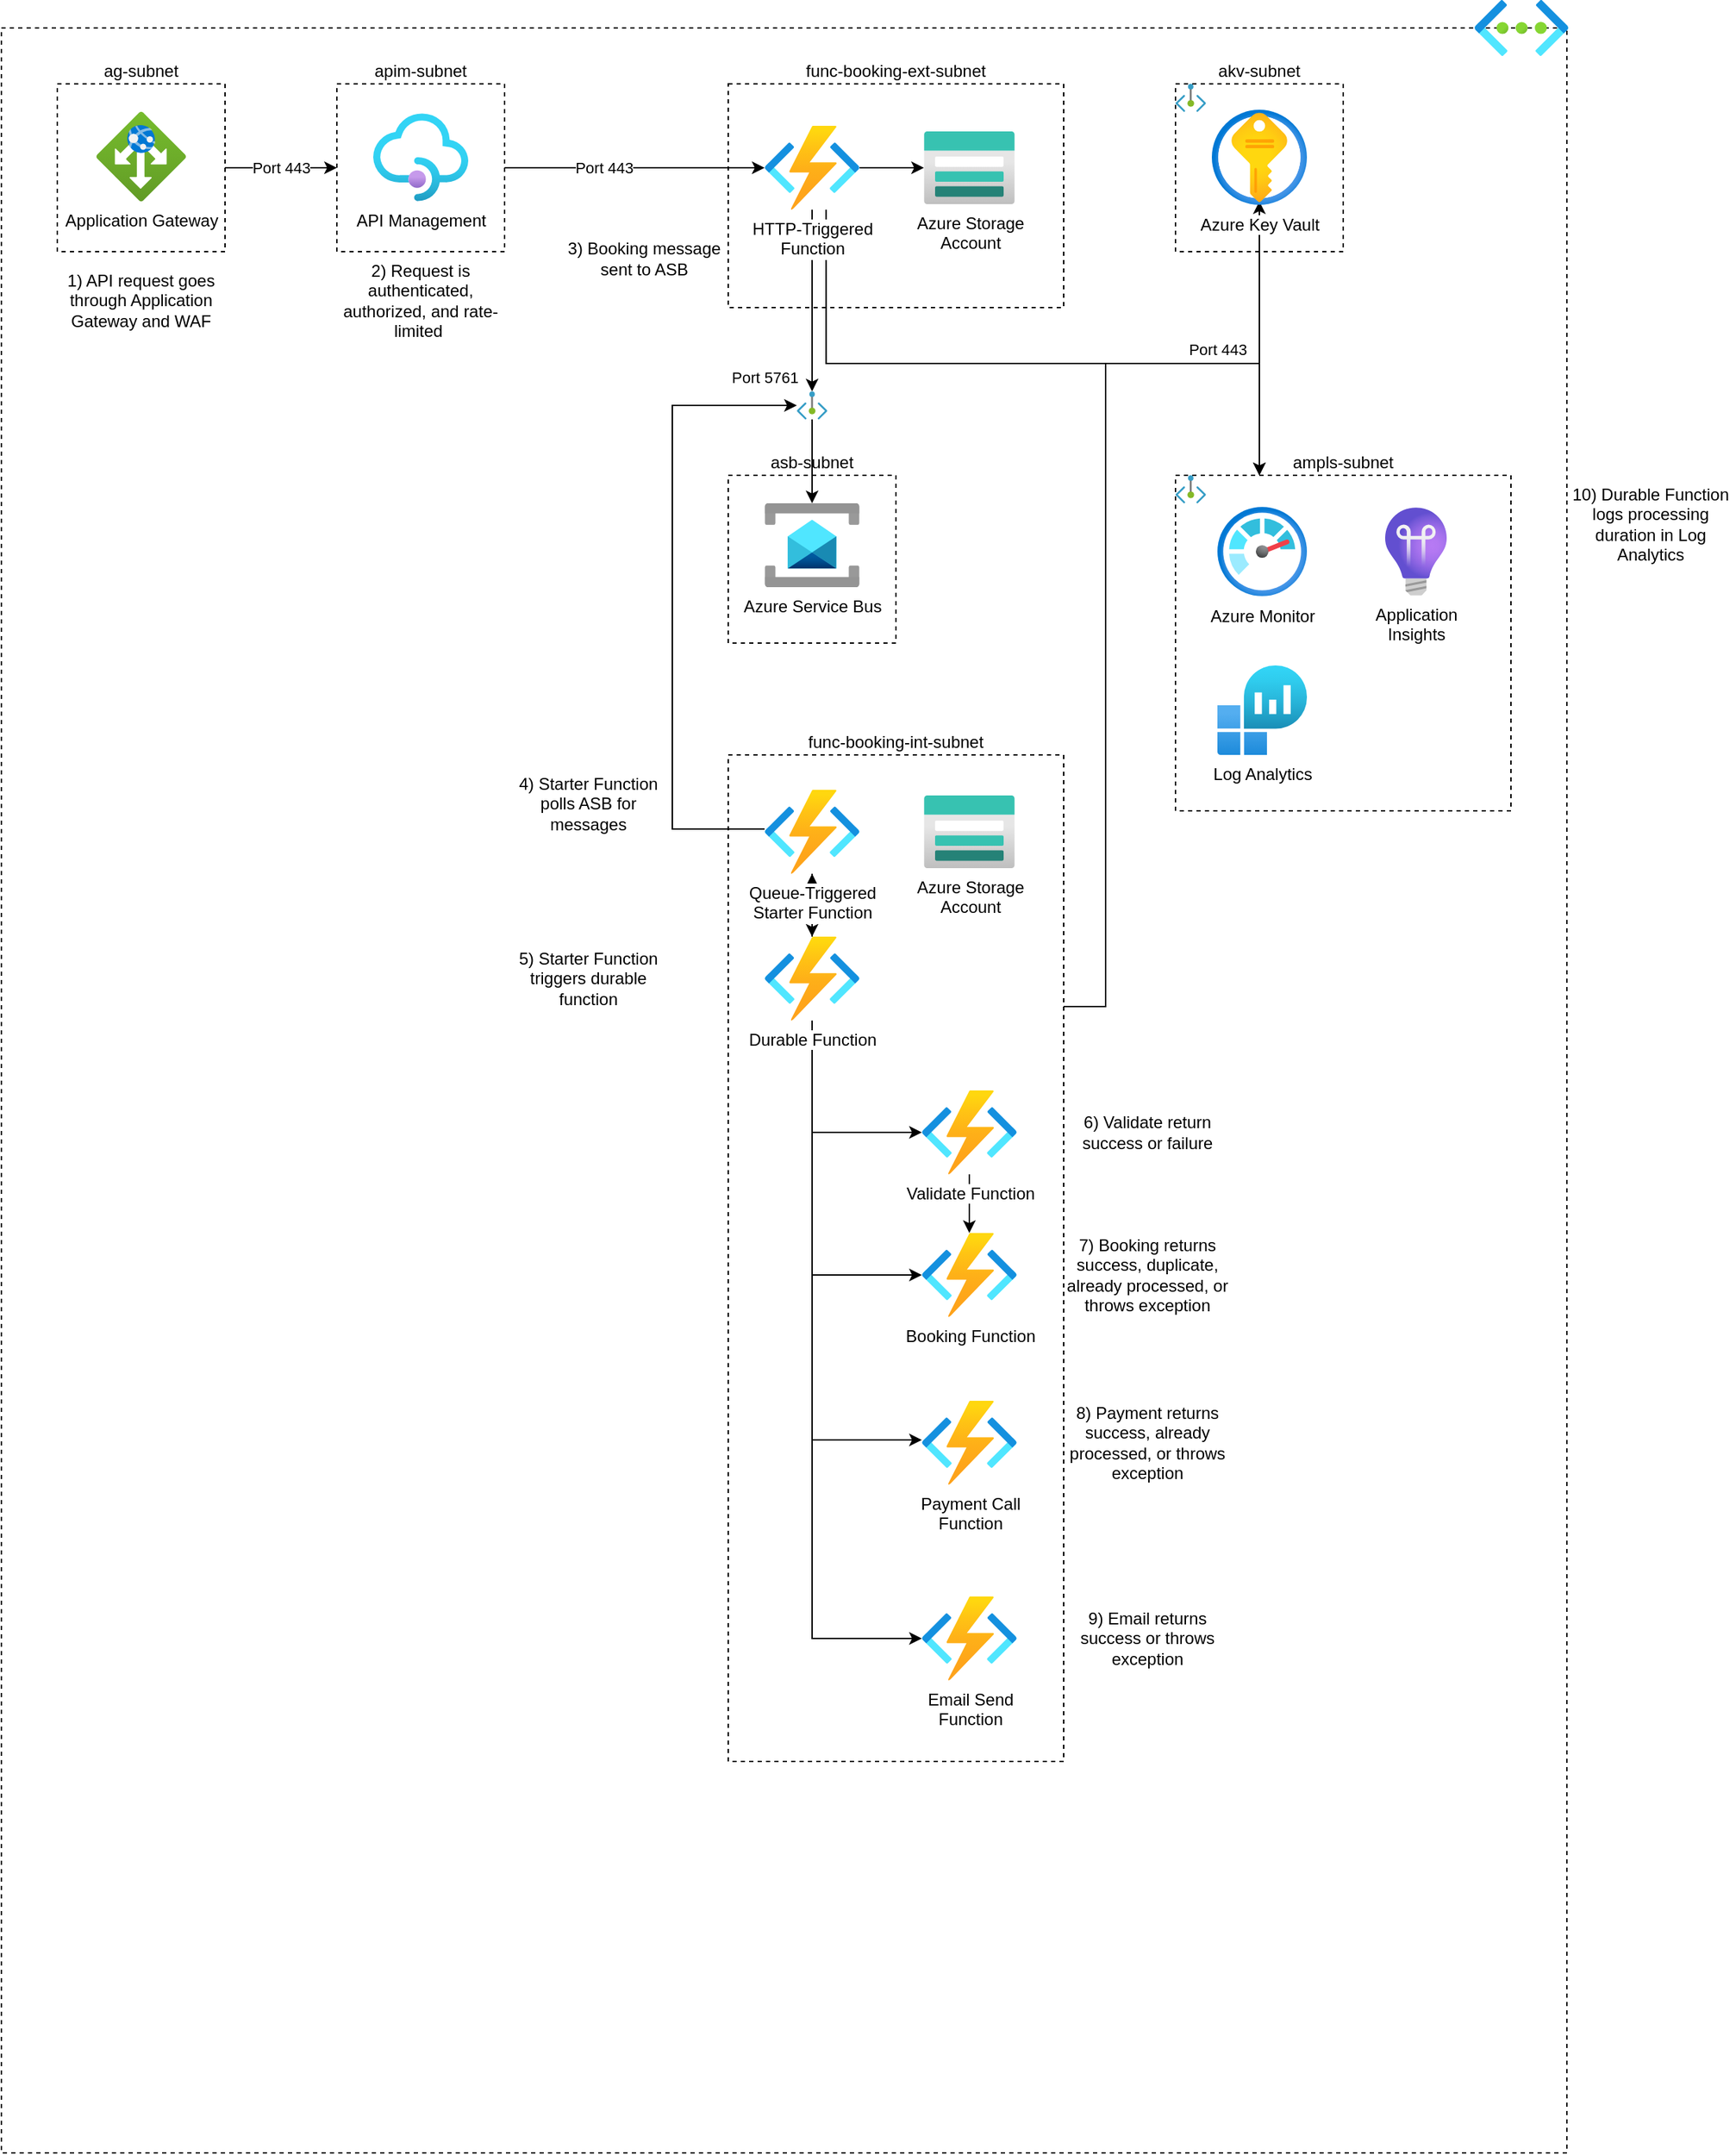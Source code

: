 <mxfile version="28.2.8">
  <diagram name="Page-1" id="5iB84XJuWtiOtvUagQDN">
    <mxGraphModel dx="1110" dy="582" grid="1" gridSize="10" guides="1" tooltips="1" connect="1" arrows="1" fold="1" page="1" pageScale="1" pageWidth="827" pageHeight="1169" math="0" shadow="0">
      <root>
        <mxCell id="0" />
        <mxCell id="1" parent="0" />
        <mxCell id="DKOJ-azF4e6yiiYHsMvh-12" value="asb-subnet" style="whiteSpace=wrap;html=1;aspect=fixed;fillColor=light-dark(#FFFFFF,#FFFFFF);dashed=1;strokeColor=light-dark(#000000,#3399FF);labelPosition=center;verticalLabelPosition=top;align=center;verticalAlign=bottom;" vertex="1" parent="1">
          <mxGeometry x="560" y="360" width="120" height="120" as="geometry" />
        </mxCell>
        <mxCell id="DKOJ-azF4e6yiiYHsMvh-15" value="akv-subnet" style="whiteSpace=wrap;html=1;aspect=fixed;fillColor=light-dark(#FFFFFF,#FFFFFF);dashed=1;strokeColor=light-dark(#000000,#3399FF);labelPosition=center;verticalLabelPosition=top;align=center;verticalAlign=bottom;" vertex="1" parent="1">
          <mxGeometry x="880" y="80" width="120" height="120" as="geometry" />
        </mxCell>
        <mxCell id="DKOJ-azF4e6yiiYHsMvh-9" value="func-booking-ext-subnet" style="whiteSpace=wrap;html=1;fillColor=light-dark(#FFFFFF,#FFFFFF);dashed=1;strokeColor=light-dark(#000000,#3399FF);labelPosition=center;verticalLabelPosition=top;align=center;verticalAlign=bottom;aspect=fixed;" vertex="1" parent="1">
          <mxGeometry x="560" y="80" width="240" height="160" as="geometry" />
        </mxCell>
        <mxCell id="DKOJ-azF4e6yiiYHsMvh-3" value="" style="whiteSpace=wrap;html=1;fillColor=none;dashed=1;strokeColor=light-dark(#000000,#3399FF);movable=0;resizable=0;rotatable=0;deletable=0;editable=0;locked=1;connectable=0;" vertex="1" parent="1">
          <mxGeometry x="40" y="40" width="1120" height="1520" as="geometry" />
        </mxCell>
        <mxCell id="DKOJ-azF4e6yiiYHsMvh-33" style="edgeStyle=orthogonalEdgeStyle;rounded=0;orthogonalLoop=1;jettySize=auto;html=1;entryX=0;entryY=0.5;entryDx=0;entryDy=0;strokeColor=light-dark(#000000,#00FF00);" edge="1" parent="1" source="DKOJ-azF4e6yiiYHsMvh-7" target="DKOJ-azF4e6yiiYHsMvh-8">
          <mxGeometry relative="1" as="geometry" />
        </mxCell>
        <mxCell id="DKOJ-azF4e6yiiYHsMvh-34" value="Port 443" style="edgeLabel;html=1;align=center;verticalAlign=middle;resizable=0;points=[];fontColor=light-dark(#000000,#00FF00);" vertex="1" connectable="0" parent="DKOJ-azF4e6yiiYHsMvh-33">
          <mxGeometry x="-0.224" relative="1" as="geometry">
            <mxPoint x="9" as="offset" />
          </mxGeometry>
        </mxCell>
        <mxCell id="DKOJ-azF4e6yiiYHsMvh-7" value="ag-subnet" style="whiteSpace=wrap;html=1;aspect=fixed;fillColor=light-dark(#FFFFFF,#FFFFFF);dashed=1;strokeColor=light-dark(#000000,#3399FF);labelPosition=center;verticalLabelPosition=top;align=center;verticalAlign=bottom;" vertex="1" parent="1">
          <mxGeometry x="80" y="80" width="120" height="120" as="geometry" />
        </mxCell>
        <mxCell id="DKOJ-azF4e6yiiYHsMvh-5" value="Application Gateway" style="image;aspect=fixed;html=1;points=[];align=center;fontSize=12;image=img/lib/azure2/networking/Application_Gateways.svg;" vertex="1" parent="1">
          <mxGeometry x="108" y="100" width="64" height="64" as="geometry" />
        </mxCell>
        <mxCell id="DKOJ-azF4e6yiiYHsMvh-6" value="" style="image;aspect=fixed;html=1;points=[];align=center;fontSize=12;image=img/lib/azure2/networking/Virtual_Networks.svg;movable=0;resizable=0;rotatable=0;deletable=0;editable=0;locked=1;connectable=0;" vertex="1" parent="1">
          <mxGeometry x="1094" y="20" width="67" height="40" as="geometry" />
        </mxCell>
        <mxCell id="DKOJ-azF4e6yiiYHsMvh-36" style="edgeStyle=orthogonalEdgeStyle;rounded=0;orthogonalLoop=1;jettySize=auto;html=1;strokeColor=light-dark(#000000,#00FF00);" edge="1" parent="1" source="DKOJ-azF4e6yiiYHsMvh-8" target="DKOJ-azF4e6yiiYHsMvh-11">
          <mxGeometry relative="1" as="geometry" />
        </mxCell>
        <mxCell id="DKOJ-azF4e6yiiYHsMvh-37" value="Port 443" style="edgeLabel;html=1;align=center;verticalAlign=middle;resizable=0;points=[];fontColor=light-dark(#000000,#00FF00);" vertex="1" connectable="0" parent="DKOJ-azF4e6yiiYHsMvh-36">
          <mxGeometry x="-0.23" y="1" relative="1" as="geometry">
            <mxPoint x="-1" y="1" as="offset" />
          </mxGeometry>
        </mxCell>
        <mxCell id="DKOJ-azF4e6yiiYHsMvh-8" value="apim-subnet" style="whiteSpace=wrap;html=1;aspect=fixed;fillColor=light-dark(#FFFFFF,#FFFFFF);dashed=1;strokeColor=light-dark(#000000,#3399FF);labelPosition=center;verticalLabelPosition=top;align=center;verticalAlign=bottom;" vertex="1" parent="1">
          <mxGeometry x="280" y="80" width="120" height="120" as="geometry" />
        </mxCell>
        <mxCell id="DKOJ-azF4e6yiiYHsMvh-10" value="API Management" style="image;aspect=fixed;html=1;points=[];align=center;fontSize=12;image=img/lib/azure2/app_services/API_Management_Services.svg;" vertex="1" parent="1">
          <mxGeometry x="306" y="101" width="68" height="63" as="geometry" />
        </mxCell>
        <mxCell id="DKOJ-azF4e6yiiYHsMvh-38" style="edgeStyle=orthogonalEdgeStyle;rounded=0;orthogonalLoop=1;jettySize=auto;html=1;strokeColor=light-dark(#000000,#000000);" edge="1" parent="1" source="DKOJ-azF4e6yiiYHsMvh-11" target="DKOJ-azF4e6yiiYHsMvh-22">
          <mxGeometry relative="1" as="geometry" />
        </mxCell>
        <mxCell id="DKOJ-azF4e6yiiYHsMvh-39" style="edgeStyle=orthogonalEdgeStyle;rounded=0;orthogonalLoop=1;jettySize=auto;html=1;strokeColor=light-dark(#000000,#00FF00);exitX=0.648;exitY=1.001;exitDx=0;exitDy=0;exitPerimeter=0;" edge="1" parent="1" source="DKOJ-azF4e6yiiYHsMvh-11">
          <mxGeometry relative="1" as="geometry">
            <mxPoint x="620" y="167.5" as="sourcePoint" />
            <mxPoint x="940.0" y="164" as="targetPoint" />
            <Array as="points">
              <mxPoint x="630" y="280" />
              <mxPoint x="940" y="280" />
            </Array>
          </mxGeometry>
        </mxCell>
        <mxCell id="DKOJ-azF4e6yiiYHsMvh-40" value="Port 443" style="edgeLabel;html=1;align=center;verticalAlign=middle;resizable=0;points=[];fontColor=light-dark(#000000,#00FF00);" vertex="1" connectable="0" parent="DKOJ-azF4e6yiiYHsMvh-39">
          <mxGeometry x="0.511" relative="1" as="geometry">
            <mxPoint x="-15" y="-10" as="offset" />
          </mxGeometry>
        </mxCell>
        <mxCell id="DKOJ-azF4e6yiiYHsMvh-41" style="edgeStyle=orthogonalEdgeStyle;rounded=0;orthogonalLoop=1;jettySize=auto;html=1;strokeColor=light-dark(#000000,#3399FF);" edge="1" parent="1" source="DKOJ-azF4e6yiiYHsMvh-17" target="DKOJ-azF4e6yiiYHsMvh-13">
          <mxGeometry relative="1" as="geometry" />
        </mxCell>
        <mxCell id="DKOJ-azF4e6yiiYHsMvh-42" style="edgeStyle=orthogonalEdgeStyle;rounded=0;orthogonalLoop=1;jettySize=auto;html=1;strokeColor=light-dark(#000000,#00FF00);" edge="1" parent="1" source="DKOJ-azF4e6yiiYHsMvh-11" target="DKOJ-azF4e6yiiYHsMvh-16">
          <mxGeometry relative="1" as="geometry">
            <Array as="points">
              <mxPoint x="630" y="280" />
              <mxPoint x="940" y="280" />
            </Array>
          </mxGeometry>
        </mxCell>
        <mxCell id="DKOJ-azF4e6yiiYHsMvh-13" value="Azure Service Bus" style="image;aspect=fixed;html=1;points=[];align=center;fontSize=12;image=img/lib/azure2/integration/Service_Bus.svg;" vertex="1" parent="1">
          <mxGeometry x="586" y="380" width="68" height="60" as="geometry" />
        </mxCell>
        <mxCell id="DKOJ-azF4e6yiiYHsMvh-14" value="func-booking-int-subnet" style="whiteSpace=wrap;html=1;fillColor=light-dark(#FFFFFF,#FFFFFF);dashed=1;strokeColor=light-dark(#000000,#3399FF);labelPosition=center;verticalLabelPosition=top;align=center;verticalAlign=bottom;" vertex="1" parent="1">
          <mxGeometry x="560" y="560" width="240" height="720" as="geometry" />
        </mxCell>
        <mxCell id="DKOJ-azF4e6yiiYHsMvh-19" value="" style="image;aspect=fixed;html=1;points=[];align=center;fontSize=12;image=img/lib/azure2/networking/Private_Endpoint.svg;" vertex="1" parent="1">
          <mxGeometry x="880" y="80" width="21.82" height="20" as="geometry" />
        </mxCell>
        <mxCell id="DKOJ-azF4e6yiiYHsMvh-21" value="Azure Key Vault" style="image;aspect=fixed;html=1;points=[];align=center;fontSize=12;image=img/lib/azure2/security/Key_Vaults.svg;" vertex="1" parent="1">
          <mxGeometry x="906" y="98.5" width="68" height="68" as="geometry" />
        </mxCell>
        <mxCell id="DKOJ-azF4e6yiiYHsMvh-22" value="Azure Storage&lt;div&gt;Account&lt;/div&gt;" style="image;aspect=fixed;html=1;points=[];align=center;fontSize=12;image=img/lib/azure2/storage/Storage_Accounts.svg;" vertex="1" parent="1">
          <mxGeometry x="700" y="114" width="65" height="52" as="geometry" />
        </mxCell>
        <mxCell id="DKOJ-azF4e6yiiYHsMvh-16" value="ampls-subnet" style="whiteSpace=wrap;html=1;aspect=fixed;fillColor=light-dark(#FFFFFF,#FFFFFF);dashed=1;strokeColor=light-dark(#000000,#3399FF);labelPosition=center;verticalLabelPosition=top;align=center;verticalAlign=bottom;container=0;" vertex="1" parent="1">
          <mxGeometry x="880" y="360" width="240" height="240" as="geometry" />
        </mxCell>
        <mxCell id="DKOJ-azF4e6yiiYHsMvh-18" value="Application&lt;div&gt;Insights&lt;/div&gt;" style="image;aspect=fixed;html=1;points=[];align=center;fontSize=12;image=img/lib/azure2/devops/Application_Insights.svg;container=0;" vertex="1" parent="1">
          <mxGeometry x="1030" y="383" width="44" height="63" as="geometry" />
        </mxCell>
        <mxCell id="DKOJ-azF4e6yiiYHsMvh-20" value="" style="image;aspect=fixed;html=1;points=[];align=center;fontSize=12;image=img/lib/azure2/networking/Private_Endpoint.svg;container=0;" vertex="1" parent="1">
          <mxGeometry x="880" y="360" width="21.82" height="20" as="geometry" />
        </mxCell>
        <mxCell id="DKOJ-azF4e6yiiYHsMvh-23" value="Azure Monitor" style="image;aspect=fixed;html=1;points=[];align=center;fontSize=12;image=img/lib/azure2/management_governance/Monitor.svg;container=0;" vertex="1" parent="1">
          <mxGeometry x="910" y="382.5" width="64" height="64" as="geometry" />
        </mxCell>
        <mxCell id="DKOJ-azF4e6yiiYHsMvh-24" value="Log Analytics" style="image;aspect=fixed;html=1;points=[];align=center;fontSize=12;image=img/lib/azure2/analytics/Log_Analytics_Workspaces.svg;container=0;" vertex="1" parent="1">
          <mxGeometry x="910" y="496" width="64" height="64" as="geometry" />
        </mxCell>
        <mxCell id="DKOJ-azF4e6yiiYHsMvh-48" style="edgeStyle=orthogonalEdgeStyle;rounded=0;orthogonalLoop=1;jettySize=auto;html=1;strokeColor=light-dark(#000000,#3399FF);exitX=0;exitY=0.467;exitDx=0;exitDy=0;exitPerimeter=0;" edge="1" parent="1" source="DKOJ-azF4e6yiiYHsMvh-71" target="DKOJ-azF4e6yiiYHsMvh-17">
          <mxGeometry relative="1" as="geometry">
            <Array as="points">
              <mxPoint x="520" y="613" />
              <mxPoint x="520" y="310" />
            </Array>
          </mxGeometry>
        </mxCell>
        <mxCell id="DKOJ-azF4e6yiiYHsMvh-53" style="edgeStyle=orthogonalEdgeStyle;rounded=0;orthogonalLoop=1;jettySize=auto;html=1;strokeColor=light-dark(#000000,#33FF33);exitX=1;exitY=0.25;exitDx=0;exitDy=0;" edge="1" parent="1" source="DKOJ-azF4e6yiiYHsMvh-14" target="DKOJ-azF4e6yiiYHsMvh-16">
          <mxGeometry relative="1" as="geometry">
            <Array as="points">
              <mxPoint x="830" y="740" />
              <mxPoint x="830" y="280" />
              <mxPoint x="940" y="280" />
            </Array>
          </mxGeometry>
        </mxCell>
        <mxCell id="DKOJ-azF4e6yiiYHsMvh-55" style="edgeStyle=orthogonalEdgeStyle;rounded=0;orthogonalLoop=1;jettySize=auto;html=1;strokeColor=light-dark(#000000,#000000);" edge="1" parent="1" source="DKOJ-azF4e6yiiYHsMvh-26" target="DKOJ-azF4e6yiiYHsMvh-27">
          <mxGeometry relative="1" as="geometry">
            <Array as="points">
              <mxPoint x="620" y="932" />
            </Array>
          </mxGeometry>
        </mxCell>
        <mxCell id="DKOJ-azF4e6yiiYHsMvh-56" style="edgeStyle=orthogonalEdgeStyle;rounded=0;orthogonalLoop=1;jettySize=auto;html=1;strokeColor=light-dark(#000000,#000000);" edge="1" parent="1" source="DKOJ-azF4e6yiiYHsMvh-26" target="DKOJ-azF4e6yiiYHsMvh-28">
          <mxGeometry relative="1" as="geometry">
            <Array as="points">
              <mxPoint x="620" y="1050" />
            </Array>
          </mxGeometry>
        </mxCell>
        <mxCell id="DKOJ-azF4e6yiiYHsMvh-57" style="edgeStyle=orthogonalEdgeStyle;rounded=0;orthogonalLoop=1;jettySize=auto;html=1;strokeColor=light-dark(#000000,#000000);" edge="1" parent="1" source="DKOJ-azF4e6yiiYHsMvh-26" target="DKOJ-azF4e6yiiYHsMvh-29">
          <mxGeometry relative="1" as="geometry">
            <Array as="points">
              <mxPoint x="620" y="1192" />
            </Array>
          </mxGeometry>
        </mxCell>
        <mxCell id="DKOJ-azF4e6yiiYHsMvh-67" style="edgeStyle=orthogonalEdgeStyle;rounded=0;orthogonalLoop=1;jettySize=auto;html=1;strokeColor=light-dark(#000000,#000000);" edge="1" parent="1" source="DKOJ-azF4e6yiiYHsMvh-26" target="DKOJ-azF4e6yiiYHsMvh-66">
          <mxGeometry relative="1" as="geometry">
            <Array as="points">
              <mxPoint x="620" y="830" />
            </Array>
          </mxGeometry>
        </mxCell>
        <mxCell id="DKOJ-azF4e6yiiYHsMvh-72" value="" style="edgeStyle=orthogonalEdgeStyle;rounded=0;orthogonalLoop=1;jettySize=auto;html=1;" edge="1" parent="1" source="DKOJ-azF4e6yiiYHsMvh-26" target="DKOJ-azF4e6yiiYHsMvh-71">
          <mxGeometry relative="1" as="geometry" />
        </mxCell>
        <mxCell id="DKOJ-azF4e6yiiYHsMvh-26" value="&lt;div&gt;Durable Function&lt;/div&gt;" style="image;aspect=fixed;html=1;points=[];align=center;fontSize=12;image=img/lib/azure2/compute/Function_Apps.svg;" vertex="1" parent="1">
          <mxGeometry x="586" y="690" width="68" height="60" as="geometry" />
        </mxCell>
        <mxCell id="DKOJ-azF4e6yiiYHsMvh-27" value="Booking Function" style="image;aspect=fixed;html=1;points=[];align=center;fontSize=12;image=img/lib/azure2/compute/Function_Apps.svg;" vertex="1" parent="1">
          <mxGeometry x="698.5" y="902" width="68" height="60" as="geometry" />
        </mxCell>
        <mxCell id="DKOJ-azF4e6yiiYHsMvh-28" value="Payment Call&lt;div&gt;Function&lt;/div&gt;" style="image;aspect=fixed;html=1;points=[];align=center;fontSize=12;image=img/lib/azure2/compute/Function_Apps.svg;" vertex="1" parent="1">
          <mxGeometry x="698.5" y="1022" width="68" height="60" as="geometry" />
        </mxCell>
        <mxCell id="DKOJ-azF4e6yiiYHsMvh-29" value="Email Send&lt;div&gt;Function&lt;/div&gt;" style="image;aspect=fixed;html=1;points=[];align=center;fontSize=12;image=img/lib/azure2/compute/Function_Apps.svg;" vertex="1" parent="1">
          <mxGeometry x="698.5" y="1162" width="68" height="60" as="geometry" />
        </mxCell>
        <mxCell id="DKOJ-azF4e6yiiYHsMvh-43" value="Port 5761" style="edgeLabel;html=1;align=center;verticalAlign=middle;resizable=0;points=[];fontColor=light-dark(#000000,#3399FF);" vertex="1" connectable="0" parent="1">
          <mxGeometry x="586" y="290" as="geometry" />
        </mxCell>
        <mxCell id="DKOJ-azF4e6yiiYHsMvh-44" value="Azure Storage&lt;div&gt;Account&lt;/div&gt;" style="image;aspect=fixed;html=1;points=[];align=center;fontSize=12;image=img/lib/azure2/storage/Storage_Accounts.svg;" vertex="1" parent="1">
          <mxGeometry x="700" y="589" width="65" height="52" as="geometry" />
        </mxCell>
        <mxCell id="DKOJ-azF4e6yiiYHsMvh-47" value="" style="edgeStyle=orthogonalEdgeStyle;rounded=0;orthogonalLoop=1;jettySize=auto;html=1;strokeColor=light-dark(#000000,#3399FF);endArrow=classic;endFill=1;" edge="1" parent="1" source="DKOJ-azF4e6yiiYHsMvh-11" target="DKOJ-azF4e6yiiYHsMvh-17">
          <mxGeometry relative="1" as="geometry">
            <mxPoint x="620" y="170" as="sourcePoint" />
            <mxPoint x="620" y="340" as="targetPoint" />
          </mxGeometry>
        </mxCell>
        <mxCell id="DKOJ-azF4e6yiiYHsMvh-17" value="" style="image;aspect=fixed;html=1;points=[];align=center;fontSize=12;image=img/lib/azure2/networking/Private_Endpoint.svg;" vertex="1" parent="1">
          <mxGeometry x="609.09" y="300" width="21.82" height="20" as="geometry" />
        </mxCell>
        <mxCell id="DKOJ-azF4e6yiiYHsMvh-11" value="HTTP-Triggered&lt;div&gt;Function&lt;/div&gt;" style="image;aspect=fixed;html=1;points=[];align=center;fontSize=12;image=img/lib/azure2/compute/Function_Apps.svg;" vertex="1" parent="1">
          <mxGeometry x="586" y="110" width="68" height="60" as="geometry" />
        </mxCell>
        <mxCell id="DKOJ-azF4e6yiiYHsMvh-58" value="1) API request goes through Application Gateway and WAF" style="text;html=1;whiteSpace=wrap;strokeColor=none;fillColor=none;align=center;verticalAlign=middle;rounded=0;fontColor=light-dark(#000000,#FF3333);" vertex="1" parent="1">
          <mxGeometry x="80" y="200" width="120" height="70" as="geometry" />
        </mxCell>
        <mxCell id="DKOJ-azF4e6yiiYHsMvh-59" value="2) Request is authenticated, authorized, and rate-limited&amp;nbsp;" style="text;html=1;whiteSpace=wrap;strokeColor=none;fillColor=none;align=center;verticalAlign=middle;rounded=0;fontColor=light-dark(#000000,#FF3333);" vertex="1" parent="1">
          <mxGeometry x="280" y="200" width="120" height="70" as="geometry" />
        </mxCell>
        <mxCell id="DKOJ-azF4e6yiiYHsMvh-60" value="3) Booking message sent to ASB" style="text;html=1;whiteSpace=wrap;strokeColor=none;fillColor=none;align=center;verticalAlign=middle;rounded=0;fontColor=light-dark(#000000,#FF3333);" vertex="1" parent="1">
          <mxGeometry x="440" y="170" width="120" height="70" as="geometry" />
        </mxCell>
        <mxCell id="DKOJ-azF4e6yiiYHsMvh-61" value="4) Starter Function polls ASB for messages" style="text;html=1;whiteSpace=wrap;strokeColor=none;fillColor=none;align=center;verticalAlign=middle;rounded=0;fontColor=light-dark(#000000,#FF3333);" vertex="1" parent="1">
          <mxGeometry x="400" y="560" width="120" height="70" as="geometry" />
        </mxCell>
        <mxCell id="DKOJ-azF4e6yiiYHsMvh-62" value="7) Booking returns success, duplicate, already processed, or throws exception" style="text;html=1;whiteSpace=wrap;strokeColor=none;fillColor=none;align=center;verticalAlign=middle;rounded=0;fontColor=light-dark(#000000,#FF3333);" vertex="1" parent="1">
          <mxGeometry x="800" y="897" width="120" height="70" as="geometry" />
        </mxCell>
        <mxCell id="DKOJ-azF4e6yiiYHsMvh-63" value="8) Payment returns success, already processed, or throws exception" style="text;html=1;whiteSpace=wrap;strokeColor=none;fillColor=none;align=center;verticalAlign=middle;rounded=0;fontColor=light-dark(#000000,#FF3333);" vertex="1" parent="1">
          <mxGeometry x="800" y="1017" width="120" height="70" as="geometry" />
        </mxCell>
        <mxCell id="DKOJ-azF4e6yiiYHsMvh-64" value="9) Email returns success or throws exception" style="text;html=1;whiteSpace=wrap;strokeColor=none;fillColor=none;align=center;verticalAlign=middle;rounded=0;fontColor=light-dark(#000000,#FF3333);" vertex="1" parent="1">
          <mxGeometry x="800" y="1157" width="120" height="70" as="geometry" />
        </mxCell>
        <mxCell id="DKOJ-azF4e6yiiYHsMvh-65" value="10) Durable Function logs processing duration in Log Analytics" style="text;html=1;whiteSpace=wrap;strokeColor=none;fillColor=none;align=center;verticalAlign=middle;rounded=0;fontColor=light-dark(#000000,#FF3333);" vertex="1" parent="1">
          <mxGeometry x="1160" y="360" width="120" height="70" as="geometry" />
        </mxCell>
        <mxCell id="DKOJ-azF4e6yiiYHsMvh-69" value="" style="edgeStyle=orthogonalEdgeStyle;rounded=0;orthogonalLoop=1;jettySize=auto;html=1;" edge="1" parent="1" source="DKOJ-azF4e6yiiYHsMvh-66" target="DKOJ-azF4e6yiiYHsMvh-27">
          <mxGeometry relative="1" as="geometry" />
        </mxCell>
        <mxCell id="DKOJ-azF4e6yiiYHsMvh-66" value="Validate Function" style="image;aspect=fixed;html=1;points=[];align=center;fontSize=12;image=img/lib/azure2/compute/Function_Apps.svg;" vertex="1" parent="1">
          <mxGeometry x="698.5" y="800" width="68" height="60" as="geometry" />
        </mxCell>
        <mxCell id="DKOJ-azF4e6yiiYHsMvh-70" value="6) Validate return success or failure" style="text;html=1;whiteSpace=wrap;strokeColor=none;fillColor=none;align=center;verticalAlign=middle;rounded=0;fontColor=light-dark(#000000,#FF3333);" vertex="1" parent="1">
          <mxGeometry x="800" y="795" width="120" height="70" as="geometry" />
        </mxCell>
        <mxCell id="DKOJ-azF4e6yiiYHsMvh-74" style="edgeStyle=orthogonalEdgeStyle;rounded=0;orthogonalLoop=1;jettySize=auto;html=1;strokeColor=light-dark(#000000,#000000);" edge="1" parent="1" source="DKOJ-azF4e6yiiYHsMvh-71" target="DKOJ-azF4e6yiiYHsMvh-26">
          <mxGeometry relative="1" as="geometry" />
        </mxCell>
        <mxCell id="DKOJ-azF4e6yiiYHsMvh-71" value="Queue-Triggered&lt;div&gt;Starter Function&lt;/div&gt;" style="image;aspect=fixed;html=1;points=[];align=center;fontSize=12;image=img/lib/azure2/compute/Function_Apps.svg;" vertex="1" parent="1">
          <mxGeometry x="586" y="585" width="68" height="60" as="geometry" />
        </mxCell>
        <mxCell id="DKOJ-azF4e6yiiYHsMvh-73" value="5) Starter Function triggers durable function" style="text;html=1;whiteSpace=wrap;strokeColor=none;fillColor=none;align=center;verticalAlign=middle;rounded=0;fontColor=light-dark(#000000,#FF3333);" vertex="1" parent="1">
          <mxGeometry x="400" y="685" width="120" height="70" as="geometry" />
        </mxCell>
      </root>
    </mxGraphModel>
  </diagram>
</mxfile>
